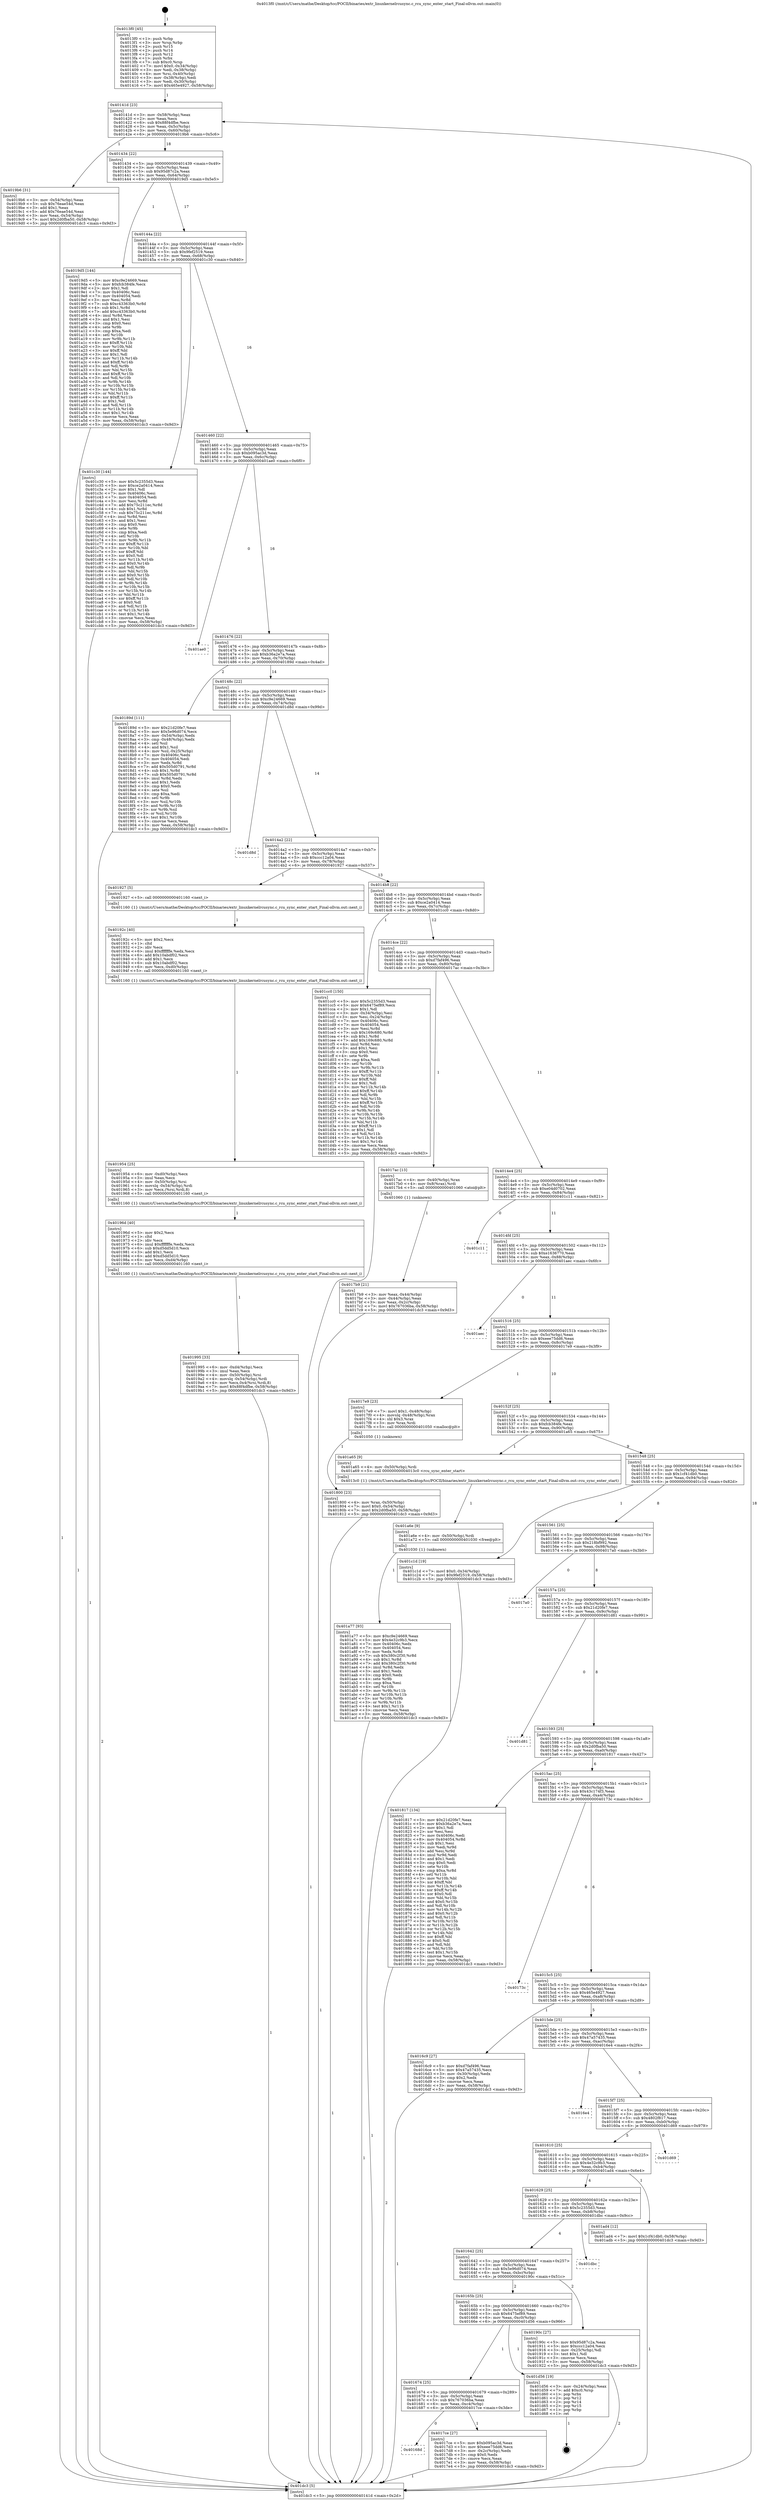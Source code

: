 digraph "0x4013f0" {
  label = "0x4013f0 (/mnt/c/Users/mathe/Desktop/tcc/POCII/binaries/extr_linuxkernelrcusync.c_rcu_sync_enter_start_Final-ollvm.out::main(0))"
  labelloc = "t"
  node[shape=record]

  Entry [label="",width=0.3,height=0.3,shape=circle,fillcolor=black,style=filled]
  "0x40141d" [label="{
     0x40141d [23]\l
     | [instrs]\l
     &nbsp;&nbsp;0x40141d \<+3\>: mov -0x58(%rbp),%eax\l
     &nbsp;&nbsp;0x401420 \<+2\>: mov %eax,%ecx\l
     &nbsp;&nbsp;0x401422 \<+6\>: sub $0x88f4dfbe,%ecx\l
     &nbsp;&nbsp;0x401428 \<+3\>: mov %eax,-0x5c(%rbp)\l
     &nbsp;&nbsp;0x40142b \<+3\>: mov %ecx,-0x60(%rbp)\l
     &nbsp;&nbsp;0x40142e \<+6\>: je 00000000004019b6 \<main+0x5c6\>\l
  }"]
  "0x4019b6" [label="{
     0x4019b6 [31]\l
     | [instrs]\l
     &nbsp;&nbsp;0x4019b6 \<+3\>: mov -0x54(%rbp),%eax\l
     &nbsp;&nbsp;0x4019b9 \<+5\>: sub $0x76eae54d,%eax\l
     &nbsp;&nbsp;0x4019be \<+3\>: add $0x1,%eax\l
     &nbsp;&nbsp;0x4019c1 \<+5\>: add $0x76eae54d,%eax\l
     &nbsp;&nbsp;0x4019c6 \<+3\>: mov %eax,-0x54(%rbp)\l
     &nbsp;&nbsp;0x4019c9 \<+7\>: movl $0x2d0fba50,-0x58(%rbp)\l
     &nbsp;&nbsp;0x4019d0 \<+5\>: jmp 0000000000401dc3 \<main+0x9d3\>\l
  }"]
  "0x401434" [label="{
     0x401434 [22]\l
     | [instrs]\l
     &nbsp;&nbsp;0x401434 \<+5\>: jmp 0000000000401439 \<main+0x49\>\l
     &nbsp;&nbsp;0x401439 \<+3\>: mov -0x5c(%rbp),%eax\l
     &nbsp;&nbsp;0x40143c \<+5\>: sub $0x95d87c2a,%eax\l
     &nbsp;&nbsp;0x401441 \<+3\>: mov %eax,-0x64(%rbp)\l
     &nbsp;&nbsp;0x401444 \<+6\>: je 00000000004019d5 \<main+0x5e5\>\l
  }"]
  Exit [label="",width=0.3,height=0.3,shape=circle,fillcolor=black,style=filled,peripheries=2]
  "0x4019d5" [label="{
     0x4019d5 [144]\l
     | [instrs]\l
     &nbsp;&nbsp;0x4019d5 \<+5\>: mov $0xc9e24669,%eax\l
     &nbsp;&nbsp;0x4019da \<+5\>: mov $0xfcb384fe,%ecx\l
     &nbsp;&nbsp;0x4019df \<+2\>: mov $0x1,%dl\l
     &nbsp;&nbsp;0x4019e1 \<+7\>: mov 0x40406c,%esi\l
     &nbsp;&nbsp;0x4019e8 \<+7\>: mov 0x404054,%edi\l
     &nbsp;&nbsp;0x4019ef \<+3\>: mov %esi,%r8d\l
     &nbsp;&nbsp;0x4019f2 \<+7\>: sub $0xc43363b0,%r8d\l
     &nbsp;&nbsp;0x4019f9 \<+4\>: sub $0x1,%r8d\l
     &nbsp;&nbsp;0x4019fd \<+7\>: add $0xc43363b0,%r8d\l
     &nbsp;&nbsp;0x401a04 \<+4\>: imul %r8d,%esi\l
     &nbsp;&nbsp;0x401a08 \<+3\>: and $0x1,%esi\l
     &nbsp;&nbsp;0x401a0b \<+3\>: cmp $0x0,%esi\l
     &nbsp;&nbsp;0x401a0e \<+4\>: sete %r9b\l
     &nbsp;&nbsp;0x401a12 \<+3\>: cmp $0xa,%edi\l
     &nbsp;&nbsp;0x401a15 \<+4\>: setl %r10b\l
     &nbsp;&nbsp;0x401a19 \<+3\>: mov %r9b,%r11b\l
     &nbsp;&nbsp;0x401a1c \<+4\>: xor $0xff,%r11b\l
     &nbsp;&nbsp;0x401a20 \<+3\>: mov %r10b,%bl\l
     &nbsp;&nbsp;0x401a23 \<+3\>: xor $0xff,%bl\l
     &nbsp;&nbsp;0x401a26 \<+3\>: xor $0x1,%dl\l
     &nbsp;&nbsp;0x401a29 \<+3\>: mov %r11b,%r14b\l
     &nbsp;&nbsp;0x401a2c \<+4\>: and $0xff,%r14b\l
     &nbsp;&nbsp;0x401a30 \<+3\>: and %dl,%r9b\l
     &nbsp;&nbsp;0x401a33 \<+3\>: mov %bl,%r15b\l
     &nbsp;&nbsp;0x401a36 \<+4\>: and $0xff,%r15b\l
     &nbsp;&nbsp;0x401a3a \<+3\>: and %dl,%r10b\l
     &nbsp;&nbsp;0x401a3d \<+3\>: or %r9b,%r14b\l
     &nbsp;&nbsp;0x401a40 \<+3\>: or %r10b,%r15b\l
     &nbsp;&nbsp;0x401a43 \<+3\>: xor %r15b,%r14b\l
     &nbsp;&nbsp;0x401a46 \<+3\>: or %bl,%r11b\l
     &nbsp;&nbsp;0x401a49 \<+4\>: xor $0xff,%r11b\l
     &nbsp;&nbsp;0x401a4d \<+3\>: or $0x1,%dl\l
     &nbsp;&nbsp;0x401a50 \<+3\>: and %dl,%r11b\l
     &nbsp;&nbsp;0x401a53 \<+3\>: or %r11b,%r14b\l
     &nbsp;&nbsp;0x401a56 \<+4\>: test $0x1,%r14b\l
     &nbsp;&nbsp;0x401a5a \<+3\>: cmovne %ecx,%eax\l
     &nbsp;&nbsp;0x401a5d \<+3\>: mov %eax,-0x58(%rbp)\l
     &nbsp;&nbsp;0x401a60 \<+5\>: jmp 0000000000401dc3 \<main+0x9d3\>\l
  }"]
  "0x40144a" [label="{
     0x40144a [22]\l
     | [instrs]\l
     &nbsp;&nbsp;0x40144a \<+5\>: jmp 000000000040144f \<main+0x5f\>\l
     &nbsp;&nbsp;0x40144f \<+3\>: mov -0x5c(%rbp),%eax\l
     &nbsp;&nbsp;0x401452 \<+5\>: sub $0x9fef2519,%eax\l
     &nbsp;&nbsp;0x401457 \<+3\>: mov %eax,-0x68(%rbp)\l
     &nbsp;&nbsp;0x40145a \<+6\>: je 0000000000401c30 \<main+0x840\>\l
  }"]
  "0x401a77" [label="{
     0x401a77 [93]\l
     | [instrs]\l
     &nbsp;&nbsp;0x401a77 \<+5\>: mov $0xc9e24669,%eax\l
     &nbsp;&nbsp;0x401a7c \<+5\>: mov $0x4e32c9b3,%ecx\l
     &nbsp;&nbsp;0x401a81 \<+7\>: mov 0x40406c,%edx\l
     &nbsp;&nbsp;0x401a88 \<+7\>: mov 0x404054,%esi\l
     &nbsp;&nbsp;0x401a8f \<+3\>: mov %edx,%r8d\l
     &nbsp;&nbsp;0x401a92 \<+7\>: sub $0x380c2f30,%r8d\l
     &nbsp;&nbsp;0x401a99 \<+4\>: sub $0x1,%r8d\l
     &nbsp;&nbsp;0x401a9d \<+7\>: add $0x380c2f30,%r8d\l
     &nbsp;&nbsp;0x401aa4 \<+4\>: imul %r8d,%edx\l
     &nbsp;&nbsp;0x401aa8 \<+3\>: and $0x1,%edx\l
     &nbsp;&nbsp;0x401aab \<+3\>: cmp $0x0,%edx\l
     &nbsp;&nbsp;0x401aae \<+4\>: sete %r9b\l
     &nbsp;&nbsp;0x401ab2 \<+3\>: cmp $0xa,%esi\l
     &nbsp;&nbsp;0x401ab5 \<+4\>: setl %r10b\l
     &nbsp;&nbsp;0x401ab9 \<+3\>: mov %r9b,%r11b\l
     &nbsp;&nbsp;0x401abc \<+3\>: and %r10b,%r11b\l
     &nbsp;&nbsp;0x401abf \<+3\>: xor %r10b,%r9b\l
     &nbsp;&nbsp;0x401ac2 \<+3\>: or %r9b,%r11b\l
     &nbsp;&nbsp;0x401ac5 \<+4\>: test $0x1,%r11b\l
     &nbsp;&nbsp;0x401ac9 \<+3\>: cmovne %ecx,%eax\l
     &nbsp;&nbsp;0x401acc \<+3\>: mov %eax,-0x58(%rbp)\l
     &nbsp;&nbsp;0x401acf \<+5\>: jmp 0000000000401dc3 \<main+0x9d3\>\l
  }"]
  "0x401c30" [label="{
     0x401c30 [144]\l
     | [instrs]\l
     &nbsp;&nbsp;0x401c30 \<+5\>: mov $0x5c2355d3,%eax\l
     &nbsp;&nbsp;0x401c35 \<+5\>: mov $0xce2a0414,%ecx\l
     &nbsp;&nbsp;0x401c3a \<+2\>: mov $0x1,%dl\l
     &nbsp;&nbsp;0x401c3c \<+7\>: mov 0x40406c,%esi\l
     &nbsp;&nbsp;0x401c43 \<+7\>: mov 0x404054,%edi\l
     &nbsp;&nbsp;0x401c4a \<+3\>: mov %esi,%r8d\l
     &nbsp;&nbsp;0x401c4d \<+7\>: add $0x75c211ec,%r8d\l
     &nbsp;&nbsp;0x401c54 \<+4\>: sub $0x1,%r8d\l
     &nbsp;&nbsp;0x401c58 \<+7\>: sub $0x75c211ec,%r8d\l
     &nbsp;&nbsp;0x401c5f \<+4\>: imul %r8d,%esi\l
     &nbsp;&nbsp;0x401c63 \<+3\>: and $0x1,%esi\l
     &nbsp;&nbsp;0x401c66 \<+3\>: cmp $0x0,%esi\l
     &nbsp;&nbsp;0x401c69 \<+4\>: sete %r9b\l
     &nbsp;&nbsp;0x401c6d \<+3\>: cmp $0xa,%edi\l
     &nbsp;&nbsp;0x401c70 \<+4\>: setl %r10b\l
     &nbsp;&nbsp;0x401c74 \<+3\>: mov %r9b,%r11b\l
     &nbsp;&nbsp;0x401c77 \<+4\>: xor $0xff,%r11b\l
     &nbsp;&nbsp;0x401c7b \<+3\>: mov %r10b,%bl\l
     &nbsp;&nbsp;0x401c7e \<+3\>: xor $0xff,%bl\l
     &nbsp;&nbsp;0x401c81 \<+3\>: xor $0x0,%dl\l
     &nbsp;&nbsp;0x401c84 \<+3\>: mov %r11b,%r14b\l
     &nbsp;&nbsp;0x401c87 \<+4\>: and $0x0,%r14b\l
     &nbsp;&nbsp;0x401c8b \<+3\>: and %dl,%r9b\l
     &nbsp;&nbsp;0x401c8e \<+3\>: mov %bl,%r15b\l
     &nbsp;&nbsp;0x401c91 \<+4\>: and $0x0,%r15b\l
     &nbsp;&nbsp;0x401c95 \<+3\>: and %dl,%r10b\l
     &nbsp;&nbsp;0x401c98 \<+3\>: or %r9b,%r14b\l
     &nbsp;&nbsp;0x401c9b \<+3\>: or %r10b,%r15b\l
     &nbsp;&nbsp;0x401c9e \<+3\>: xor %r15b,%r14b\l
     &nbsp;&nbsp;0x401ca1 \<+3\>: or %bl,%r11b\l
     &nbsp;&nbsp;0x401ca4 \<+4\>: xor $0xff,%r11b\l
     &nbsp;&nbsp;0x401ca8 \<+3\>: or $0x0,%dl\l
     &nbsp;&nbsp;0x401cab \<+3\>: and %dl,%r11b\l
     &nbsp;&nbsp;0x401cae \<+3\>: or %r11b,%r14b\l
     &nbsp;&nbsp;0x401cb1 \<+4\>: test $0x1,%r14b\l
     &nbsp;&nbsp;0x401cb5 \<+3\>: cmovne %ecx,%eax\l
     &nbsp;&nbsp;0x401cb8 \<+3\>: mov %eax,-0x58(%rbp)\l
     &nbsp;&nbsp;0x401cbb \<+5\>: jmp 0000000000401dc3 \<main+0x9d3\>\l
  }"]
  "0x401460" [label="{
     0x401460 [22]\l
     | [instrs]\l
     &nbsp;&nbsp;0x401460 \<+5\>: jmp 0000000000401465 \<main+0x75\>\l
     &nbsp;&nbsp;0x401465 \<+3\>: mov -0x5c(%rbp),%eax\l
     &nbsp;&nbsp;0x401468 \<+5\>: sub $0xb095ac3d,%eax\l
     &nbsp;&nbsp;0x40146d \<+3\>: mov %eax,-0x6c(%rbp)\l
     &nbsp;&nbsp;0x401470 \<+6\>: je 0000000000401ae0 \<main+0x6f0\>\l
  }"]
  "0x401a6e" [label="{
     0x401a6e [9]\l
     | [instrs]\l
     &nbsp;&nbsp;0x401a6e \<+4\>: mov -0x50(%rbp),%rdi\l
     &nbsp;&nbsp;0x401a72 \<+5\>: call 0000000000401030 \<free@plt\>\l
     | [calls]\l
     &nbsp;&nbsp;0x401030 \{1\} (unknown)\l
  }"]
  "0x401ae0" [label="{
     0x401ae0\l
  }", style=dashed]
  "0x401476" [label="{
     0x401476 [22]\l
     | [instrs]\l
     &nbsp;&nbsp;0x401476 \<+5\>: jmp 000000000040147b \<main+0x8b\>\l
     &nbsp;&nbsp;0x40147b \<+3\>: mov -0x5c(%rbp),%eax\l
     &nbsp;&nbsp;0x40147e \<+5\>: sub $0xb36a2e7a,%eax\l
     &nbsp;&nbsp;0x401483 \<+3\>: mov %eax,-0x70(%rbp)\l
     &nbsp;&nbsp;0x401486 \<+6\>: je 000000000040189d \<main+0x4ad\>\l
  }"]
  "0x401995" [label="{
     0x401995 [33]\l
     | [instrs]\l
     &nbsp;&nbsp;0x401995 \<+6\>: mov -0xd4(%rbp),%ecx\l
     &nbsp;&nbsp;0x40199b \<+3\>: imul %eax,%ecx\l
     &nbsp;&nbsp;0x40199e \<+4\>: mov -0x50(%rbp),%rsi\l
     &nbsp;&nbsp;0x4019a2 \<+4\>: movslq -0x54(%rbp),%rdi\l
     &nbsp;&nbsp;0x4019a6 \<+4\>: mov %ecx,0x4(%rsi,%rdi,8)\l
     &nbsp;&nbsp;0x4019aa \<+7\>: movl $0x88f4dfbe,-0x58(%rbp)\l
     &nbsp;&nbsp;0x4019b1 \<+5\>: jmp 0000000000401dc3 \<main+0x9d3\>\l
  }"]
  "0x40189d" [label="{
     0x40189d [111]\l
     | [instrs]\l
     &nbsp;&nbsp;0x40189d \<+5\>: mov $0x21d20fe7,%eax\l
     &nbsp;&nbsp;0x4018a2 \<+5\>: mov $0x5e96d074,%ecx\l
     &nbsp;&nbsp;0x4018a7 \<+3\>: mov -0x54(%rbp),%edx\l
     &nbsp;&nbsp;0x4018aa \<+3\>: cmp -0x48(%rbp),%edx\l
     &nbsp;&nbsp;0x4018ad \<+4\>: setl %sil\l
     &nbsp;&nbsp;0x4018b1 \<+4\>: and $0x1,%sil\l
     &nbsp;&nbsp;0x4018b5 \<+4\>: mov %sil,-0x25(%rbp)\l
     &nbsp;&nbsp;0x4018b9 \<+7\>: mov 0x40406c,%edx\l
     &nbsp;&nbsp;0x4018c0 \<+7\>: mov 0x404054,%edi\l
     &nbsp;&nbsp;0x4018c7 \<+3\>: mov %edx,%r8d\l
     &nbsp;&nbsp;0x4018ca \<+7\>: add $0x505d0791,%r8d\l
     &nbsp;&nbsp;0x4018d1 \<+4\>: sub $0x1,%r8d\l
     &nbsp;&nbsp;0x4018d5 \<+7\>: sub $0x505d0791,%r8d\l
     &nbsp;&nbsp;0x4018dc \<+4\>: imul %r8d,%edx\l
     &nbsp;&nbsp;0x4018e0 \<+3\>: and $0x1,%edx\l
     &nbsp;&nbsp;0x4018e3 \<+3\>: cmp $0x0,%edx\l
     &nbsp;&nbsp;0x4018e6 \<+4\>: sete %sil\l
     &nbsp;&nbsp;0x4018ea \<+3\>: cmp $0xa,%edi\l
     &nbsp;&nbsp;0x4018ed \<+4\>: setl %r9b\l
     &nbsp;&nbsp;0x4018f1 \<+3\>: mov %sil,%r10b\l
     &nbsp;&nbsp;0x4018f4 \<+3\>: and %r9b,%r10b\l
     &nbsp;&nbsp;0x4018f7 \<+3\>: xor %r9b,%sil\l
     &nbsp;&nbsp;0x4018fa \<+3\>: or %sil,%r10b\l
     &nbsp;&nbsp;0x4018fd \<+4\>: test $0x1,%r10b\l
     &nbsp;&nbsp;0x401901 \<+3\>: cmovne %ecx,%eax\l
     &nbsp;&nbsp;0x401904 \<+3\>: mov %eax,-0x58(%rbp)\l
     &nbsp;&nbsp;0x401907 \<+5\>: jmp 0000000000401dc3 \<main+0x9d3\>\l
  }"]
  "0x40148c" [label="{
     0x40148c [22]\l
     | [instrs]\l
     &nbsp;&nbsp;0x40148c \<+5\>: jmp 0000000000401491 \<main+0xa1\>\l
     &nbsp;&nbsp;0x401491 \<+3\>: mov -0x5c(%rbp),%eax\l
     &nbsp;&nbsp;0x401494 \<+5\>: sub $0xc9e24669,%eax\l
     &nbsp;&nbsp;0x401499 \<+3\>: mov %eax,-0x74(%rbp)\l
     &nbsp;&nbsp;0x40149c \<+6\>: je 0000000000401d8d \<main+0x99d\>\l
  }"]
  "0x40196d" [label="{
     0x40196d [40]\l
     | [instrs]\l
     &nbsp;&nbsp;0x40196d \<+5\>: mov $0x2,%ecx\l
     &nbsp;&nbsp;0x401972 \<+1\>: cltd\l
     &nbsp;&nbsp;0x401973 \<+2\>: idiv %ecx\l
     &nbsp;&nbsp;0x401975 \<+6\>: imul $0xfffffffe,%edx,%ecx\l
     &nbsp;&nbsp;0x40197b \<+6\>: sub $0xd5dd5d10,%ecx\l
     &nbsp;&nbsp;0x401981 \<+3\>: add $0x1,%ecx\l
     &nbsp;&nbsp;0x401984 \<+6\>: add $0xd5dd5d10,%ecx\l
     &nbsp;&nbsp;0x40198a \<+6\>: mov %ecx,-0xd4(%rbp)\l
     &nbsp;&nbsp;0x401990 \<+5\>: call 0000000000401160 \<next_i\>\l
     | [calls]\l
     &nbsp;&nbsp;0x401160 \{1\} (/mnt/c/Users/mathe/Desktop/tcc/POCII/binaries/extr_linuxkernelrcusync.c_rcu_sync_enter_start_Final-ollvm.out::next_i)\l
  }"]
  "0x401d8d" [label="{
     0x401d8d\l
  }", style=dashed]
  "0x4014a2" [label="{
     0x4014a2 [22]\l
     | [instrs]\l
     &nbsp;&nbsp;0x4014a2 \<+5\>: jmp 00000000004014a7 \<main+0xb7\>\l
     &nbsp;&nbsp;0x4014a7 \<+3\>: mov -0x5c(%rbp),%eax\l
     &nbsp;&nbsp;0x4014aa \<+5\>: sub $0xccc12a04,%eax\l
     &nbsp;&nbsp;0x4014af \<+3\>: mov %eax,-0x78(%rbp)\l
     &nbsp;&nbsp;0x4014b2 \<+6\>: je 0000000000401927 \<main+0x537\>\l
  }"]
  "0x401954" [label="{
     0x401954 [25]\l
     | [instrs]\l
     &nbsp;&nbsp;0x401954 \<+6\>: mov -0xd0(%rbp),%ecx\l
     &nbsp;&nbsp;0x40195a \<+3\>: imul %eax,%ecx\l
     &nbsp;&nbsp;0x40195d \<+4\>: mov -0x50(%rbp),%rsi\l
     &nbsp;&nbsp;0x401961 \<+4\>: movslq -0x54(%rbp),%rdi\l
     &nbsp;&nbsp;0x401965 \<+3\>: mov %ecx,(%rsi,%rdi,8)\l
     &nbsp;&nbsp;0x401968 \<+5\>: call 0000000000401160 \<next_i\>\l
     | [calls]\l
     &nbsp;&nbsp;0x401160 \{1\} (/mnt/c/Users/mathe/Desktop/tcc/POCII/binaries/extr_linuxkernelrcusync.c_rcu_sync_enter_start_Final-ollvm.out::next_i)\l
  }"]
  "0x401927" [label="{
     0x401927 [5]\l
     | [instrs]\l
     &nbsp;&nbsp;0x401927 \<+5\>: call 0000000000401160 \<next_i\>\l
     | [calls]\l
     &nbsp;&nbsp;0x401160 \{1\} (/mnt/c/Users/mathe/Desktop/tcc/POCII/binaries/extr_linuxkernelrcusync.c_rcu_sync_enter_start_Final-ollvm.out::next_i)\l
  }"]
  "0x4014b8" [label="{
     0x4014b8 [22]\l
     | [instrs]\l
     &nbsp;&nbsp;0x4014b8 \<+5\>: jmp 00000000004014bd \<main+0xcd\>\l
     &nbsp;&nbsp;0x4014bd \<+3\>: mov -0x5c(%rbp),%eax\l
     &nbsp;&nbsp;0x4014c0 \<+5\>: sub $0xce2a0414,%eax\l
     &nbsp;&nbsp;0x4014c5 \<+3\>: mov %eax,-0x7c(%rbp)\l
     &nbsp;&nbsp;0x4014c8 \<+6\>: je 0000000000401cc0 \<main+0x8d0\>\l
  }"]
  "0x40192c" [label="{
     0x40192c [40]\l
     | [instrs]\l
     &nbsp;&nbsp;0x40192c \<+5\>: mov $0x2,%ecx\l
     &nbsp;&nbsp;0x401931 \<+1\>: cltd\l
     &nbsp;&nbsp;0x401932 \<+2\>: idiv %ecx\l
     &nbsp;&nbsp;0x401934 \<+6\>: imul $0xfffffffe,%edx,%ecx\l
     &nbsp;&nbsp;0x40193a \<+6\>: add $0x10abdf02,%ecx\l
     &nbsp;&nbsp;0x401940 \<+3\>: add $0x1,%ecx\l
     &nbsp;&nbsp;0x401943 \<+6\>: sub $0x10abdf02,%ecx\l
     &nbsp;&nbsp;0x401949 \<+6\>: mov %ecx,-0xd0(%rbp)\l
     &nbsp;&nbsp;0x40194f \<+5\>: call 0000000000401160 \<next_i\>\l
     | [calls]\l
     &nbsp;&nbsp;0x401160 \{1\} (/mnt/c/Users/mathe/Desktop/tcc/POCII/binaries/extr_linuxkernelrcusync.c_rcu_sync_enter_start_Final-ollvm.out::next_i)\l
  }"]
  "0x401cc0" [label="{
     0x401cc0 [150]\l
     | [instrs]\l
     &nbsp;&nbsp;0x401cc0 \<+5\>: mov $0x5c2355d3,%eax\l
     &nbsp;&nbsp;0x401cc5 \<+5\>: mov $0x6475ef89,%ecx\l
     &nbsp;&nbsp;0x401cca \<+2\>: mov $0x1,%dl\l
     &nbsp;&nbsp;0x401ccc \<+3\>: mov -0x34(%rbp),%esi\l
     &nbsp;&nbsp;0x401ccf \<+3\>: mov %esi,-0x24(%rbp)\l
     &nbsp;&nbsp;0x401cd2 \<+7\>: mov 0x40406c,%esi\l
     &nbsp;&nbsp;0x401cd9 \<+7\>: mov 0x404054,%edi\l
     &nbsp;&nbsp;0x401ce0 \<+3\>: mov %esi,%r8d\l
     &nbsp;&nbsp;0x401ce3 \<+7\>: sub $0x169c680,%r8d\l
     &nbsp;&nbsp;0x401cea \<+4\>: sub $0x1,%r8d\l
     &nbsp;&nbsp;0x401cee \<+7\>: add $0x169c680,%r8d\l
     &nbsp;&nbsp;0x401cf5 \<+4\>: imul %r8d,%esi\l
     &nbsp;&nbsp;0x401cf9 \<+3\>: and $0x1,%esi\l
     &nbsp;&nbsp;0x401cfc \<+3\>: cmp $0x0,%esi\l
     &nbsp;&nbsp;0x401cff \<+4\>: sete %r9b\l
     &nbsp;&nbsp;0x401d03 \<+3\>: cmp $0xa,%edi\l
     &nbsp;&nbsp;0x401d06 \<+4\>: setl %r10b\l
     &nbsp;&nbsp;0x401d0a \<+3\>: mov %r9b,%r11b\l
     &nbsp;&nbsp;0x401d0d \<+4\>: xor $0xff,%r11b\l
     &nbsp;&nbsp;0x401d11 \<+3\>: mov %r10b,%bl\l
     &nbsp;&nbsp;0x401d14 \<+3\>: xor $0xff,%bl\l
     &nbsp;&nbsp;0x401d17 \<+3\>: xor $0x1,%dl\l
     &nbsp;&nbsp;0x401d1a \<+3\>: mov %r11b,%r14b\l
     &nbsp;&nbsp;0x401d1d \<+4\>: and $0xff,%r14b\l
     &nbsp;&nbsp;0x401d21 \<+3\>: and %dl,%r9b\l
     &nbsp;&nbsp;0x401d24 \<+3\>: mov %bl,%r15b\l
     &nbsp;&nbsp;0x401d27 \<+4\>: and $0xff,%r15b\l
     &nbsp;&nbsp;0x401d2b \<+3\>: and %dl,%r10b\l
     &nbsp;&nbsp;0x401d2e \<+3\>: or %r9b,%r14b\l
     &nbsp;&nbsp;0x401d31 \<+3\>: or %r10b,%r15b\l
     &nbsp;&nbsp;0x401d34 \<+3\>: xor %r15b,%r14b\l
     &nbsp;&nbsp;0x401d37 \<+3\>: or %bl,%r11b\l
     &nbsp;&nbsp;0x401d3a \<+4\>: xor $0xff,%r11b\l
     &nbsp;&nbsp;0x401d3e \<+3\>: or $0x1,%dl\l
     &nbsp;&nbsp;0x401d41 \<+3\>: and %dl,%r11b\l
     &nbsp;&nbsp;0x401d44 \<+3\>: or %r11b,%r14b\l
     &nbsp;&nbsp;0x401d47 \<+4\>: test $0x1,%r14b\l
     &nbsp;&nbsp;0x401d4b \<+3\>: cmovne %ecx,%eax\l
     &nbsp;&nbsp;0x401d4e \<+3\>: mov %eax,-0x58(%rbp)\l
     &nbsp;&nbsp;0x401d51 \<+5\>: jmp 0000000000401dc3 \<main+0x9d3\>\l
  }"]
  "0x4014ce" [label="{
     0x4014ce [22]\l
     | [instrs]\l
     &nbsp;&nbsp;0x4014ce \<+5\>: jmp 00000000004014d3 \<main+0xe3\>\l
     &nbsp;&nbsp;0x4014d3 \<+3\>: mov -0x5c(%rbp),%eax\l
     &nbsp;&nbsp;0x4014d6 \<+5\>: sub $0xd7faf496,%eax\l
     &nbsp;&nbsp;0x4014db \<+3\>: mov %eax,-0x80(%rbp)\l
     &nbsp;&nbsp;0x4014de \<+6\>: je 00000000004017ac \<main+0x3bc\>\l
  }"]
  "0x401800" [label="{
     0x401800 [23]\l
     | [instrs]\l
     &nbsp;&nbsp;0x401800 \<+4\>: mov %rax,-0x50(%rbp)\l
     &nbsp;&nbsp;0x401804 \<+7\>: movl $0x0,-0x54(%rbp)\l
     &nbsp;&nbsp;0x40180b \<+7\>: movl $0x2d0fba50,-0x58(%rbp)\l
     &nbsp;&nbsp;0x401812 \<+5\>: jmp 0000000000401dc3 \<main+0x9d3\>\l
  }"]
  "0x4017ac" [label="{
     0x4017ac [13]\l
     | [instrs]\l
     &nbsp;&nbsp;0x4017ac \<+4\>: mov -0x40(%rbp),%rax\l
     &nbsp;&nbsp;0x4017b0 \<+4\>: mov 0x8(%rax),%rdi\l
     &nbsp;&nbsp;0x4017b4 \<+5\>: call 0000000000401060 \<atoi@plt\>\l
     | [calls]\l
     &nbsp;&nbsp;0x401060 \{1\} (unknown)\l
  }"]
  "0x4014e4" [label="{
     0x4014e4 [25]\l
     | [instrs]\l
     &nbsp;&nbsp;0x4014e4 \<+5\>: jmp 00000000004014e9 \<main+0xf9\>\l
     &nbsp;&nbsp;0x4014e9 \<+3\>: mov -0x5c(%rbp),%eax\l
     &nbsp;&nbsp;0x4014ec \<+5\>: sub $0xe04d0702,%eax\l
     &nbsp;&nbsp;0x4014f1 \<+6\>: mov %eax,-0x84(%rbp)\l
     &nbsp;&nbsp;0x4014f7 \<+6\>: je 0000000000401c11 \<main+0x821\>\l
  }"]
  "0x40168d" [label="{
     0x40168d\l
  }", style=dashed]
  "0x401c11" [label="{
     0x401c11\l
  }", style=dashed]
  "0x4014fd" [label="{
     0x4014fd [25]\l
     | [instrs]\l
     &nbsp;&nbsp;0x4014fd \<+5\>: jmp 0000000000401502 \<main+0x112\>\l
     &nbsp;&nbsp;0x401502 \<+3\>: mov -0x5c(%rbp),%eax\l
     &nbsp;&nbsp;0x401505 \<+5\>: sub $0xe1636770,%eax\l
     &nbsp;&nbsp;0x40150a \<+6\>: mov %eax,-0x88(%rbp)\l
     &nbsp;&nbsp;0x401510 \<+6\>: je 0000000000401aec \<main+0x6fc\>\l
  }"]
  "0x4017ce" [label="{
     0x4017ce [27]\l
     | [instrs]\l
     &nbsp;&nbsp;0x4017ce \<+5\>: mov $0xb095ac3d,%eax\l
     &nbsp;&nbsp;0x4017d3 \<+5\>: mov $0xeee75dd6,%ecx\l
     &nbsp;&nbsp;0x4017d8 \<+3\>: mov -0x2c(%rbp),%edx\l
     &nbsp;&nbsp;0x4017db \<+3\>: cmp $0x0,%edx\l
     &nbsp;&nbsp;0x4017de \<+3\>: cmove %ecx,%eax\l
     &nbsp;&nbsp;0x4017e1 \<+3\>: mov %eax,-0x58(%rbp)\l
     &nbsp;&nbsp;0x4017e4 \<+5\>: jmp 0000000000401dc3 \<main+0x9d3\>\l
  }"]
  "0x401aec" [label="{
     0x401aec\l
  }", style=dashed]
  "0x401516" [label="{
     0x401516 [25]\l
     | [instrs]\l
     &nbsp;&nbsp;0x401516 \<+5\>: jmp 000000000040151b \<main+0x12b\>\l
     &nbsp;&nbsp;0x40151b \<+3\>: mov -0x5c(%rbp),%eax\l
     &nbsp;&nbsp;0x40151e \<+5\>: sub $0xeee75dd6,%eax\l
     &nbsp;&nbsp;0x401523 \<+6\>: mov %eax,-0x8c(%rbp)\l
     &nbsp;&nbsp;0x401529 \<+6\>: je 00000000004017e9 \<main+0x3f9\>\l
  }"]
  "0x401674" [label="{
     0x401674 [25]\l
     | [instrs]\l
     &nbsp;&nbsp;0x401674 \<+5\>: jmp 0000000000401679 \<main+0x289\>\l
     &nbsp;&nbsp;0x401679 \<+3\>: mov -0x5c(%rbp),%eax\l
     &nbsp;&nbsp;0x40167c \<+5\>: sub $0x767036ba,%eax\l
     &nbsp;&nbsp;0x401681 \<+6\>: mov %eax,-0xc4(%rbp)\l
     &nbsp;&nbsp;0x401687 \<+6\>: je 00000000004017ce \<main+0x3de\>\l
  }"]
  "0x4017e9" [label="{
     0x4017e9 [23]\l
     | [instrs]\l
     &nbsp;&nbsp;0x4017e9 \<+7\>: movl $0x1,-0x48(%rbp)\l
     &nbsp;&nbsp;0x4017f0 \<+4\>: movslq -0x48(%rbp),%rax\l
     &nbsp;&nbsp;0x4017f4 \<+4\>: shl $0x3,%rax\l
     &nbsp;&nbsp;0x4017f8 \<+3\>: mov %rax,%rdi\l
     &nbsp;&nbsp;0x4017fb \<+5\>: call 0000000000401050 \<malloc@plt\>\l
     | [calls]\l
     &nbsp;&nbsp;0x401050 \{1\} (unknown)\l
  }"]
  "0x40152f" [label="{
     0x40152f [25]\l
     | [instrs]\l
     &nbsp;&nbsp;0x40152f \<+5\>: jmp 0000000000401534 \<main+0x144\>\l
     &nbsp;&nbsp;0x401534 \<+3\>: mov -0x5c(%rbp),%eax\l
     &nbsp;&nbsp;0x401537 \<+5\>: sub $0xfcb384fe,%eax\l
     &nbsp;&nbsp;0x40153c \<+6\>: mov %eax,-0x90(%rbp)\l
     &nbsp;&nbsp;0x401542 \<+6\>: je 0000000000401a65 \<main+0x675\>\l
  }"]
  "0x401d56" [label="{
     0x401d56 [19]\l
     | [instrs]\l
     &nbsp;&nbsp;0x401d56 \<+3\>: mov -0x24(%rbp),%eax\l
     &nbsp;&nbsp;0x401d59 \<+7\>: add $0xc0,%rsp\l
     &nbsp;&nbsp;0x401d60 \<+1\>: pop %rbx\l
     &nbsp;&nbsp;0x401d61 \<+2\>: pop %r12\l
     &nbsp;&nbsp;0x401d63 \<+2\>: pop %r14\l
     &nbsp;&nbsp;0x401d65 \<+2\>: pop %r15\l
     &nbsp;&nbsp;0x401d67 \<+1\>: pop %rbp\l
     &nbsp;&nbsp;0x401d68 \<+1\>: ret\l
  }"]
  "0x401a65" [label="{
     0x401a65 [9]\l
     | [instrs]\l
     &nbsp;&nbsp;0x401a65 \<+4\>: mov -0x50(%rbp),%rdi\l
     &nbsp;&nbsp;0x401a69 \<+5\>: call 00000000004013c0 \<rcu_sync_enter_start\>\l
     | [calls]\l
     &nbsp;&nbsp;0x4013c0 \{1\} (/mnt/c/Users/mathe/Desktop/tcc/POCII/binaries/extr_linuxkernelrcusync.c_rcu_sync_enter_start_Final-ollvm.out::rcu_sync_enter_start)\l
  }"]
  "0x401548" [label="{
     0x401548 [25]\l
     | [instrs]\l
     &nbsp;&nbsp;0x401548 \<+5\>: jmp 000000000040154d \<main+0x15d\>\l
     &nbsp;&nbsp;0x40154d \<+3\>: mov -0x5c(%rbp),%eax\l
     &nbsp;&nbsp;0x401550 \<+5\>: sub $0x1cf41db0,%eax\l
     &nbsp;&nbsp;0x401555 \<+6\>: mov %eax,-0x94(%rbp)\l
     &nbsp;&nbsp;0x40155b \<+6\>: je 0000000000401c1d \<main+0x82d\>\l
  }"]
  "0x40165b" [label="{
     0x40165b [25]\l
     | [instrs]\l
     &nbsp;&nbsp;0x40165b \<+5\>: jmp 0000000000401660 \<main+0x270\>\l
     &nbsp;&nbsp;0x401660 \<+3\>: mov -0x5c(%rbp),%eax\l
     &nbsp;&nbsp;0x401663 \<+5\>: sub $0x6475ef89,%eax\l
     &nbsp;&nbsp;0x401668 \<+6\>: mov %eax,-0xc0(%rbp)\l
     &nbsp;&nbsp;0x40166e \<+6\>: je 0000000000401d56 \<main+0x966\>\l
  }"]
  "0x401c1d" [label="{
     0x401c1d [19]\l
     | [instrs]\l
     &nbsp;&nbsp;0x401c1d \<+7\>: movl $0x0,-0x34(%rbp)\l
     &nbsp;&nbsp;0x401c24 \<+7\>: movl $0x9fef2519,-0x58(%rbp)\l
     &nbsp;&nbsp;0x401c2b \<+5\>: jmp 0000000000401dc3 \<main+0x9d3\>\l
  }"]
  "0x401561" [label="{
     0x401561 [25]\l
     | [instrs]\l
     &nbsp;&nbsp;0x401561 \<+5\>: jmp 0000000000401566 \<main+0x176\>\l
     &nbsp;&nbsp;0x401566 \<+3\>: mov -0x5c(%rbp),%eax\l
     &nbsp;&nbsp;0x401569 \<+5\>: sub $0x218bf992,%eax\l
     &nbsp;&nbsp;0x40156e \<+6\>: mov %eax,-0x98(%rbp)\l
     &nbsp;&nbsp;0x401574 \<+6\>: je 00000000004017a0 \<main+0x3b0\>\l
  }"]
  "0x40190c" [label="{
     0x40190c [27]\l
     | [instrs]\l
     &nbsp;&nbsp;0x40190c \<+5\>: mov $0x95d87c2a,%eax\l
     &nbsp;&nbsp;0x401911 \<+5\>: mov $0xccc12a04,%ecx\l
     &nbsp;&nbsp;0x401916 \<+3\>: mov -0x25(%rbp),%dl\l
     &nbsp;&nbsp;0x401919 \<+3\>: test $0x1,%dl\l
     &nbsp;&nbsp;0x40191c \<+3\>: cmovne %ecx,%eax\l
     &nbsp;&nbsp;0x40191f \<+3\>: mov %eax,-0x58(%rbp)\l
     &nbsp;&nbsp;0x401922 \<+5\>: jmp 0000000000401dc3 \<main+0x9d3\>\l
  }"]
  "0x4017a0" [label="{
     0x4017a0\l
  }", style=dashed]
  "0x40157a" [label="{
     0x40157a [25]\l
     | [instrs]\l
     &nbsp;&nbsp;0x40157a \<+5\>: jmp 000000000040157f \<main+0x18f\>\l
     &nbsp;&nbsp;0x40157f \<+3\>: mov -0x5c(%rbp),%eax\l
     &nbsp;&nbsp;0x401582 \<+5\>: sub $0x21d20fe7,%eax\l
     &nbsp;&nbsp;0x401587 \<+6\>: mov %eax,-0x9c(%rbp)\l
     &nbsp;&nbsp;0x40158d \<+6\>: je 0000000000401d81 \<main+0x991\>\l
  }"]
  "0x401642" [label="{
     0x401642 [25]\l
     | [instrs]\l
     &nbsp;&nbsp;0x401642 \<+5\>: jmp 0000000000401647 \<main+0x257\>\l
     &nbsp;&nbsp;0x401647 \<+3\>: mov -0x5c(%rbp),%eax\l
     &nbsp;&nbsp;0x40164a \<+5\>: sub $0x5e96d074,%eax\l
     &nbsp;&nbsp;0x40164f \<+6\>: mov %eax,-0xbc(%rbp)\l
     &nbsp;&nbsp;0x401655 \<+6\>: je 000000000040190c \<main+0x51c\>\l
  }"]
  "0x401d81" [label="{
     0x401d81\l
  }", style=dashed]
  "0x401593" [label="{
     0x401593 [25]\l
     | [instrs]\l
     &nbsp;&nbsp;0x401593 \<+5\>: jmp 0000000000401598 \<main+0x1a8\>\l
     &nbsp;&nbsp;0x401598 \<+3\>: mov -0x5c(%rbp),%eax\l
     &nbsp;&nbsp;0x40159b \<+5\>: sub $0x2d0fba50,%eax\l
     &nbsp;&nbsp;0x4015a0 \<+6\>: mov %eax,-0xa0(%rbp)\l
     &nbsp;&nbsp;0x4015a6 \<+6\>: je 0000000000401817 \<main+0x427\>\l
  }"]
  "0x401dbc" [label="{
     0x401dbc\l
  }", style=dashed]
  "0x401817" [label="{
     0x401817 [134]\l
     | [instrs]\l
     &nbsp;&nbsp;0x401817 \<+5\>: mov $0x21d20fe7,%eax\l
     &nbsp;&nbsp;0x40181c \<+5\>: mov $0xb36a2e7a,%ecx\l
     &nbsp;&nbsp;0x401821 \<+2\>: mov $0x1,%dl\l
     &nbsp;&nbsp;0x401823 \<+2\>: xor %esi,%esi\l
     &nbsp;&nbsp;0x401825 \<+7\>: mov 0x40406c,%edi\l
     &nbsp;&nbsp;0x40182c \<+8\>: mov 0x404054,%r8d\l
     &nbsp;&nbsp;0x401834 \<+3\>: sub $0x1,%esi\l
     &nbsp;&nbsp;0x401837 \<+3\>: mov %edi,%r9d\l
     &nbsp;&nbsp;0x40183a \<+3\>: add %esi,%r9d\l
     &nbsp;&nbsp;0x40183d \<+4\>: imul %r9d,%edi\l
     &nbsp;&nbsp;0x401841 \<+3\>: and $0x1,%edi\l
     &nbsp;&nbsp;0x401844 \<+3\>: cmp $0x0,%edi\l
     &nbsp;&nbsp;0x401847 \<+4\>: sete %r10b\l
     &nbsp;&nbsp;0x40184b \<+4\>: cmp $0xa,%r8d\l
     &nbsp;&nbsp;0x40184f \<+4\>: setl %r11b\l
     &nbsp;&nbsp;0x401853 \<+3\>: mov %r10b,%bl\l
     &nbsp;&nbsp;0x401856 \<+3\>: xor $0xff,%bl\l
     &nbsp;&nbsp;0x401859 \<+3\>: mov %r11b,%r14b\l
     &nbsp;&nbsp;0x40185c \<+4\>: xor $0xff,%r14b\l
     &nbsp;&nbsp;0x401860 \<+3\>: xor $0x0,%dl\l
     &nbsp;&nbsp;0x401863 \<+3\>: mov %bl,%r15b\l
     &nbsp;&nbsp;0x401866 \<+4\>: and $0x0,%r15b\l
     &nbsp;&nbsp;0x40186a \<+3\>: and %dl,%r10b\l
     &nbsp;&nbsp;0x40186d \<+3\>: mov %r14b,%r12b\l
     &nbsp;&nbsp;0x401870 \<+4\>: and $0x0,%r12b\l
     &nbsp;&nbsp;0x401874 \<+3\>: and %dl,%r11b\l
     &nbsp;&nbsp;0x401877 \<+3\>: or %r10b,%r15b\l
     &nbsp;&nbsp;0x40187a \<+3\>: or %r11b,%r12b\l
     &nbsp;&nbsp;0x40187d \<+3\>: xor %r12b,%r15b\l
     &nbsp;&nbsp;0x401880 \<+3\>: or %r14b,%bl\l
     &nbsp;&nbsp;0x401883 \<+3\>: xor $0xff,%bl\l
     &nbsp;&nbsp;0x401886 \<+3\>: or $0x0,%dl\l
     &nbsp;&nbsp;0x401889 \<+2\>: and %dl,%bl\l
     &nbsp;&nbsp;0x40188b \<+3\>: or %bl,%r15b\l
     &nbsp;&nbsp;0x40188e \<+4\>: test $0x1,%r15b\l
     &nbsp;&nbsp;0x401892 \<+3\>: cmovne %ecx,%eax\l
     &nbsp;&nbsp;0x401895 \<+3\>: mov %eax,-0x58(%rbp)\l
     &nbsp;&nbsp;0x401898 \<+5\>: jmp 0000000000401dc3 \<main+0x9d3\>\l
  }"]
  "0x4015ac" [label="{
     0x4015ac [25]\l
     | [instrs]\l
     &nbsp;&nbsp;0x4015ac \<+5\>: jmp 00000000004015b1 \<main+0x1c1\>\l
     &nbsp;&nbsp;0x4015b1 \<+3\>: mov -0x5c(%rbp),%eax\l
     &nbsp;&nbsp;0x4015b4 \<+5\>: sub $0x43c174f3,%eax\l
     &nbsp;&nbsp;0x4015b9 \<+6\>: mov %eax,-0xa4(%rbp)\l
     &nbsp;&nbsp;0x4015bf \<+6\>: je 000000000040173c \<main+0x34c\>\l
  }"]
  "0x401629" [label="{
     0x401629 [25]\l
     | [instrs]\l
     &nbsp;&nbsp;0x401629 \<+5\>: jmp 000000000040162e \<main+0x23e\>\l
     &nbsp;&nbsp;0x40162e \<+3\>: mov -0x5c(%rbp),%eax\l
     &nbsp;&nbsp;0x401631 \<+5\>: sub $0x5c2355d3,%eax\l
     &nbsp;&nbsp;0x401636 \<+6\>: mov %eax,-0xb8(%rbp)\l
     &nbsp;&nbsp;0x40163c \<+6\>: je 0000000000401dbc \<main+0x9cc\>\l
  }"]
  "0x40173c" [label="{
     0x40173c\l
  }", style=dashed]
  "0x4015c5" [label="{
     0x4015c5 [25]\l
     | [instrs]\l
     &nbsp;&nbsp;0x4015c5 \<+5\>: jmp 00000000004015ca \<main+0x1da\>\l
     &nbsp;&nbsp;0x4015ca \<+3\>: mov -0x5c(%rbp),%eax\l
     &nbsp;&nbsp;0x4015cd \<+5\>: sub $0x465e4927,%eax\l
     &nbsp;&nbsp;0x4015d2 \<+6\>: mov %eax,-0xa8(%rbp)\l
     &nbsp;&nbsp;0x4015d8 \<+6\>: je 00000000004016c9 \<main+0x2d9\>\l
  }"]
  "0x401ad4" [label="{
     0x401ad4 [12]\l
     | [instrs]\l
     &nbsp;&nbsp;0x401ad4 \<+7\>: movl $0x1cf41db0,-0x58(%rbp)\l
     &nbsp;&nbsp;0x401adb \<+5\>: jmp 0000000000401dc3 \<main+0x9d3\>\l
  }"]
  "0x4016c9" [label="{
     0x4016c9 [27]\l
     | [instrs]\l
     &nbsp;&nbsp;0x4016c9 \<+5\>: mov $0xd7faf496,%eax\l
     &nbsp;&nbsp;0x4016ce \<+5\>: mov $0x47a57435,%ecx\l
     &nbsp;&nbsp;0x4016d3 \<+3\>: mov -0x30(%rbp),%edx\l
     &nbsp;&nbsp;0x4016d6 \<+3\>: cmp $0x2,%edx\l
     &nbsp;&nbsp;0x4016d9 \<+3\>: cmovne %ecx,%eax\l
     &nbsp;&nbsp;0x4016dc \<+3\>: mov %eax,-0x58(%rbp)\l
     &nbsp;&nbsp;0x4016df \<+5\>: jmp 0000000000401dc3 \<main+0x9d3\>\l
  }"]
  "0x4015de" [label="{
     0x4015de [25]\l
     | [instrs]\l
     &nbsp;&nbsp;0x4015de \<+5\>: jmp 00000000004015e3 \<main+0x1f3\>\l
     &nbsp;&nbsp;0x4015e3 \<+3\>: mov -0x5c(%rbp),%eax\l
     &nbsp;&nbsp;0x4015e6 \<+5\>: sub $0x47a57435,%eax\l
     &nbsp;&nbsp;0x4015eb \<+6\>: mov %eax,-0xac(%rbp)\l
     &nbsp;&nbsp;0x4015f1 \<+6\>: je 00000000004016e4 \<main+0x2f4\>\l
  }"]
  "0x401dc3" [label="{
     0x401dc3 [5]\l
     | [instrs]\l
     &nbsp;&nbsp;0x401dc3 \<+5\>: jmp 000000000040141d \<main+0x2d\>\l
  }"]
  "0x4013f0" [label="{
     0x4013f0 [45]\l
     | [instrs]\l
     &nbsp;&nbsp;0x4013f0 \<+1\>: push %rbp\l
     &nbsp;&nbsp;0x4013f1 \<+3\>: mov %rsp,%rbp\l
     &nbsp;&nbsp;0x4013f4 \<+2\>: push %r15\l
     &nbsp;&nbsp;0x4013f6 \<+2\>: push %r14\l
     &nbsp;&nbsp;0x4013f8 \<+2\>: push %r12\l
     &nbsp;&nbsp;0x4013fa \<+1\>: push %rbx\l
     &nbsp;&nbsp;0x4013fb \<+7\>: sub $0xc0,%rsp\l
     &nbsp;&nbsp;0x401402 \<+7\>: movl $0x0,-0x34(%rbp)\l
     &nbsp;&nbsp;0x401409 \<+3\>: mov %edi,-0x38(%rbp)\l
     &nbsp;&nbsp;0x40140c \<+4\>: mov %rsi,-0x40(%rbp)\l
     &nbsp;&nbsp;0x401410 \<+3\>: mov -0x38(%rbp),%edi\l
     &nbsp;&nbsp;0x401413 \<+3\>: mov %edi,-0x30(%rbp)\l
     &nbsp;&nbsp;0x401416 \<+7\>: movl $0x465e4927,-0x58(%rbp)\l
  }"]
  "0x4017b9" [label="{
     0x4017b9 [21]\l
     | [instrs]\l
     &nbsp;&nbsp;0x4017b9 \<+3\>: mov %eax,-0x44(%rbp)\l
     &nbsp;&nbsp;0x4017bc \<+3\>: mov -0x44(%rbp),%eax\l
     &nbsp;&nbsp;0x4017bf \<+3\>: mov %eax,-0x2c(%rbp)\l
     &nbsp;&nbsp;0x4017c2 \<+7\>: movl $0x767036ba,-0x58(%rbp)\l
     &nbsp;&nbsp;0x4017c9 \<+5\>: jmp 0000000000401dc3 \<main+0x9d3\>\l
  }"]
  "0x401610" [label="{
     0x401610 [25]\l
     | [instrs]\l
     &nbsp;&nbsp;0x401610 \<+5\>: jmp 0000000000401615 \<main+0x225\>\l
     &nbsp;&nbsp;0x401615 \<+3\>: mov -0x5c(%rbp),%eax\l
     &nbsp;&nbsp;0x401618 \<+5\>: sub $0x4e32c9b3,%eax\l
     &nbsp;&nbsp;0x40161d \<+6\>: mov %eax,-0xb4(%rbp)\l
     &nbsp;&nbsp;0x401623 \<+6\>: je 0000000000401ad4 \<main+0x6e4\>\l
  }"]
  "0x4016e4" [label="{
     0x4016e4\l
  }", style=dashed]
  "0x4015f7" [label="{
     0x4015f7 [25]\l
     | [instrs]\l
     &nbsp;&nbsp;0x4015f7 \<+5\>: jmp 00000000004015fc \<main+0x20c\>\l
     &nbsp;&nbsp;0x4015fc \<+3\>: mov -0x5c(%rbp),%eax\l
     &nbsp;&nbsp;0x4015ff \<+5\>: sub $0x4802f817,%eax\l
     &nbsp;&nbsp;0x401604 \<+6\>: mov %eax,-0xb0(%rbp)\l
     &nbsp;&nbsp;0x40160a \<+6\>: je 0000000000401d69 \<main+0x979\>\l
  }"]
  "0x401d69" [label="{
     0x401d69\l
  }", style=dashed]
  Entry -> "0x4013f0" [label=" 1"]
  "0x40141d" -> "0x4019b6" [label=" 1"]
  "0x40141d" -> "0x401434" [label=" 18"]
  "0x401d56" -> Exit [label=" 1"]
  "0x401434" -> "0x4019d5" [label=" 1"]
  "0x401434" -> "0x40144a" [label=" 17"]
  "0x401cc0" -> "0x401dc3" [label=" 1"]
  "0x40144a" -> "0x401c30" [label=" 1"]
  "0x40144a" -> "0x401460" [label=" 16"]
  "0x401c30" -> "0x401dc3" [label=" 1"]
  "0x401460" -> "0x401ae0" [label=" 0"]
  "0x401460" -> "0x401476" [label=" 16"]
  "0x401c1d" -> "0x401dc3" [label=" 1"]
  "0x401476" -> "0x40189d" [label=" 2"]
  "0x401476" -> "0x40148c" [label=" 14"]
  "0x401ad4" -> "0x401dc3" [label=" 1"]
  "0x40148c" -> "0x401d8d" [label=" 0"]
  "0x40148c" -> "0x4014a2" [label=" 14"]
  "0x401a77" -> "0x401dc3" [label=" 1"]
  "0x4014a2" -> "0x401927" [label=" 1"]
  "0x4014a2" -> "0x4014b8" [label=" 13"]
  "0x401a6e" -> "0x401a77" [label=" 1"]
  "0x4014b8" -> "0x401cc0" [label=" 1"]
  "0x4014b8" -> "0x4014ce" [label=" 12"]
  "0x401a65" -> "0x401a6e" [label=" 1"]
  "0x4014ce" -> "0x4017ac" [label=" 1"]
  "0x4014ce" -> "0x4014e4" [label=" 11"]
  "0x4019d5" -> "0x401dc3" [label=" 1"]
  "0x4014e4" -> "0x401c11" [label=" 0"]
  "0x4014e4" -> "0x4014fd" [label=" 11"]
  "0x4019b6" -> "0x401dc3" [label=" 1"]
  "0x4014fd" -> "0x401aec" [label=" 0"]
  "0x4014fd" -> "0x401516" [label=" 11"]
  "0x401995" -> "0x401dc3" [label=" 1"]
  "0x401516" -> "0x4017e9" [label=" 1"]
  "0x401516" -> "0x40152f" [label=" 10"]
  "0x401954" -> "0x40196d" [label=" 1"]
  "0x40152f" -> "0x401a65" [label=" 1"]
  "0x40152f" -> "0x401548" [label=" 9"]
  "0x40192c" -> "0x401954" [label=" 1"]
  "0x401548" -> "0x401c1d" [label=" 1"]
  "0x401548" -> "0x401561" [label=" 8"]
  "0x40190c" -> "0x401dc3" [label=" 2"]
  "0x401561" -> "0x4017a0" [label=" 0"]
  "0x401561" -> "0x40157a" [label=" 8"]
  "0x40189d" -> "0x401dc3" [label=" 2"]
  "0x40157a" -> "0x401d81" [label=" 0"]
  "0x40157a" -> "0x401593" [label=" 8"]
  "0x401800" -> "0x401dc3" [label=" 1"]
  "0x401593" -> "0x401817" [label=" 2"]
  "0x401593" -> "0x4015ac" [label=" 6"]
  "0x4017e9" -> "0x401800" [label=" 1"]
  "0x4015ac" -> "0x40173c" [label=" 0"]
  "0x4015ac" -> "0x4015c5" [label=" 6"]
  "0x401674" -> "0x40168d" [label=" 0"]
  "0x4015c5" -> "0x4016c9" [label=" 1"]
  "0x4015c5" -> "0x4015de" [label=" 5"]
  "0x4016c9" -> "0x401dc3" [label=" 1"]
  "0x4013f0" -> "0x40141d" [label=" 1"]
  "0x401dc3" -> "0x40141d" [label=" 18"]
  "0x4017ac" -> "0x4017b9" [label=" 1"]
  "0x4017b9" -> "0x401dc3" [label=" 1"]
  "0x401674" -> "0x4017ce" [label=" 1"]
  "0x4015de" -> "0x4016e4" [label=" 0"]
  "0x4015de" -> "0x4015f7" [label=" 5"]
  "0x40165b" -> "0x401674" [label=" 1"]
  "0x4015f7" -> "0x401d69" [label=" 0"]
  "0x4015f7" -> "0x401610" [label=" 5"]
  "0x40196d" -> "0x401995" [label=" 1"]
  "0x401610" -> "0x401ad4" [label=" 1"]
  "0x401610" -> "0x401629" [label=" 4"]
  "0x4017ce" -> "0x401dc3" [label=" 1"]
  "0x401629" -> "0x401dbc" [label=" 0"]
  "0x401629" -> "0x401642" [label=" 4"]
  "0x401817" -> "0x401dc3" [label=" 2"]
  "0x401642" -> "0x40190c" [label=" 2"]
  "0x401642" -> "0x40165b" [label=" 2"]
  "0x401927" -> "0x40192c" [label=" 1"]
  "0x40165b" -> "0x401d56" [label=" 1"]
}
